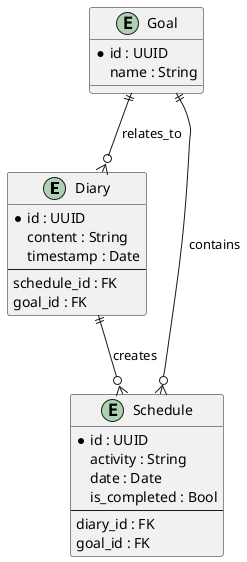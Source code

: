 @startuml
entity Diary {
  *id : UUID
  content : String
  timestamp : Date
  --
  schedule_id : FK
  goal_id : FK
}

entity Schedule {
  *id : UUID
  activity : String
  date : Date
  is_completed : Bool
  --
  diary_id : FK
  goal_id : FK
}

entity Goal {
  *id : UUID
  name : String
}

Diary ||--o{ Schedule : creates
Goal ||--o{ Schedule : contains
Goal ||--o{ Diary : relates_to
@enduml
